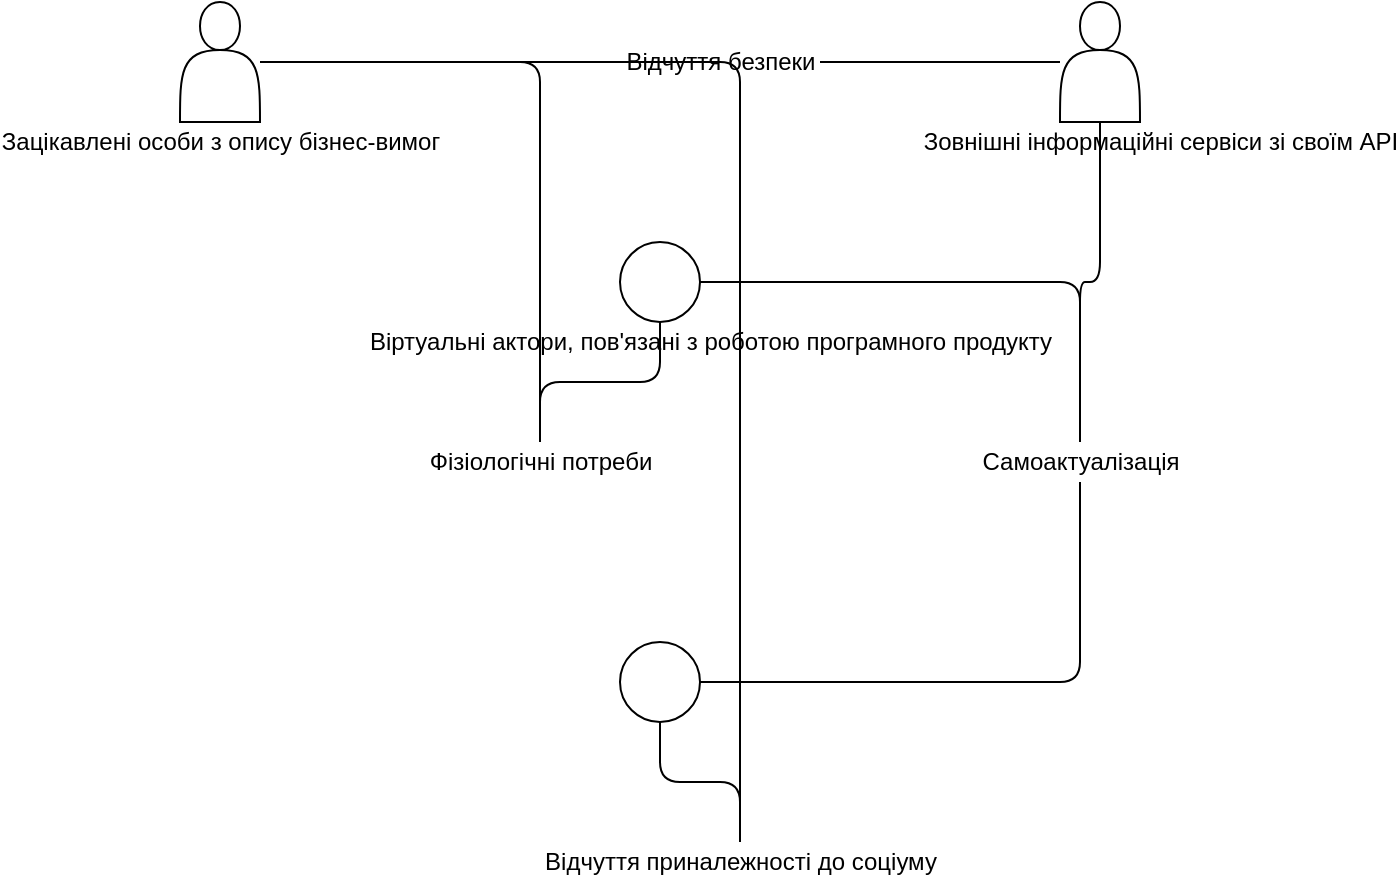 <mxfile version="13.5.1" type="device">
  <diagram name="UML Use Case Diagram" id="c5UMQ5QYZG93-kpDJDIK">
    <mxGraphModel dx="990" dy="582" grid="1" gridSize="10" guides="1" tooltips="1" connect="1" arrows="1" fold="1" page="1" pageScale="1" pageWidth="827" pageHeight="1169" math="0" shadow="0">
      <root>
        <mxCell id="0" />
        <mxCell id="1" parent="0" />
        <mxCell id="2" value="" style="shape=actor;verticalLabelPosition=bottom;verticalAlign=top;align=center;spacingTop=-20;" vertex="1" parent="1">
          <mxGeometry x="80" y="80" width="40" height="60" as="geometry" />
        </mxCell>
        <mxCell id="3" value="" style="ellipse;shape=ellipse;perimeter=ellipsePerimeter;" vertex="1" parent="1">
          <mxGeometry x="300" y="200" width="40" height="40" as="geometry" />
        </mxCell>
        <mxCell id="4" value="" style="shape=actor;verticalLabelPosition=bottom;verticalAlign=top;align=center;spacingTop=-20;" vertex="1" parent="1">
          <mxGeometry x="520" y="80" width="40" height="60" as="geometry" />
        </mxCell>
        <mxCell id="5" value="" style="ellipse;shape=ellipse;perimeter=ellipsePerimeter;" vertex="1" parent="1">
          <mxGeometry x="300" y="400" width="40" height="40" as="geometry" />
        </mxCell>
        <mxCell id="6" value="Зацікавлені особи з опису бізнес-вимог" style="text;html=1;strokeColor=none;fillColor=none;align=center;verticalAlign=middle;" vertex="1" parent="1">
          <mxGeometry x="40" y="140" width="120" height="20" as="geometry" />
        </mxCell>
        <mxCell id="7" value="Віртуальні актори, пов'язані з роботою програмного продукту" style="text;html=1;strokeColor=none;fillColor=none;align=center;verticalAlign=middle;" vertex="1" parent="1">
          <mxGeometry x="220" y="240" width="250" height="20" as="geometry" />
        </mxCell>
        <mxCell id="8" value="Зовнішні інформаційні сервіси зі своїм API" style="text;html=1;strokeColor=none;fillColor=none;align=center;verticalAlign=middle;" vertex="1" parent="1">
          <mxGeometry x="460" y="140" width="220" height="20" as="geometry" />
        </mxCell>
        <mxCell id="9" value="Фізіологічні потреби" style="text;html=1;strokeColor=none;fillColor=none;align=center;verticalAlign=middle;" vertex="1" parent="1">
          <mxGeometry x="200" y="300" width="120" height="20" as="geometry" />
        </mxCell>
        <mxCell id="10" value="Відчуття безпеки" style="text;html=1;strokeColor=none;fillColor=none;align=center;verticalAlign=middle;" vertex="1" parent="1">
          <mxGeometry x="300" y="100" width="100" height="20" as="geometry" />
        </mxCell>
        <mxCell id="11" value="Відчуття приналежності до соціуму" style="text;html=1;strokeColor=none;fillColor=none;align=center;verticalAlign=middle;" vertex="1" parent="1">
          <mxGeometry x="300" y="500" width="120" height="20" as="geometry" />
        </mxCell>
        <mxCell id="12" value="Самоактуалізація" style="text;html=1;strokeColor=none;fillColor=none;align=center;verticalAlign=middle;" vertex="1" parent="1">
          <mxGeometry x="480" y="300" width="100" height="20" as="geometry" />
        </mxCell>
        <mxCell id="13" value="" style="edgeStyle=orthogonalEdgeStyle;endArrow=none;html=1;" edge="1" source="2" target="9" parent="1">
          <mxGeometry relative="1" as="geometry" />
        </mxCell>
        <mxCell id="14" value="" style="edgeStyle=orthogonalEdgeStyle;endArrow=none;html=1;" edge="1" source="2" target="10" parent="1">
          <mxGeometry relative="1" as="geometry" />
        </mxCell>
        <mxCell id="15" value="" style="edgeStyle=orthogonalEdgeStyle;endArrow=none;html=1;" edge="1" source="2" target="11" parent="1">
          <mxGeometry relative="1" as="geometry" />
        </mxCell>
        <mxCell id="16" value="" style="edgeStyle=orthogonalEdgeStyle;endArrow=none;html=1;" edge="1" source="3" target="9" parent="1">
          <mxGeometry relative="1" as="geometry" />
        </mxCell>
        <mxCell id="17" value="" style="edgeStyle=orthogonalEdgeStyle;endArrow=none;html=1;" edge="1" source="4" target="10" parent="1">
          <mxGeometry relative="1" as="geometry" />
        </mxCell>
        <mxCell id="18" value="" style="edgeStyle=orthogonalEdgeStyle;endArrow=none;html=1;" edge="1" source="5" target="11" parent="1">
          <mxGeometry relative="1" as="geometry" />
        </mxCell>
        <mxCell id="19" value="" style="edgeStyle=orthogonalEdgeStyle;endArrow=none;html=1;" edge="1" source="4" target="12" parent="1">
          <mxGeometry relative="1" as="geometry" />
        </mxCell>
        <mxCell id="20" value="" style="edgeStyle=orthogonalEdgeStyle;endArrow=none;html=1;" edge="1" source="5" target="12" parent="1">
          <mxGeometry relative="1" as="geometry" />
        </mxCell>
        <mxCell id="21" value="" style="edgeStyle=orthogonalEdgeStyle;endArrow=none;html=1;" edge="1" source="3" target="12" parent="1">
          <mxGeometry relative="1" as="geometry" />
        </mxCell>
      </root>
    </mxGraphModel>
  </diagram>
</mxfile>

